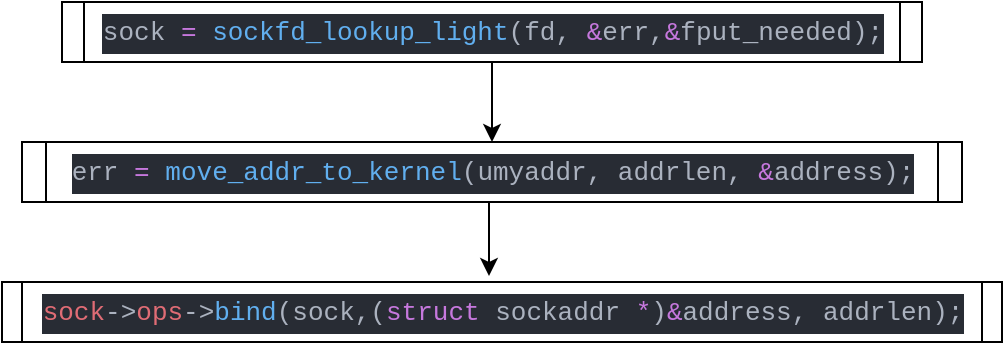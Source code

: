 <mxfile version="13.1.3">
    <diagram id="6hGFLwfOUW9BJ-s0fimq" name="Page-1">
        <mxGraphModel dx="549" dy="785" grid="1" gridSize="10" guides="1" tooltips="1" connect="1" arrows="1" fold="1" page="1" pageScale="1" pageWidth="827" pageHeight="1169" math="0" shadow="0">
            <root>
                <mxCell id="0"/>
                <mxCell id="1" parent="0"/>
                <mxCell id="4" style="edgeStyle=orthogonalEdgeStyle;rounded=0;orthogonalLoop=1;jettySize=auto;html=1;exitX=0.5;exitY=1;exitDx=0;exitDy=0;" edge="1" parent="1" source="2" target="3">
                    <mxGeometry relative="1" as="geometry"/>
                </mxCell>
                <mxCell id="2" value="&lt;div style=&quot;color: rgb(171 , 178 , 191) ; background-color: rgb(40 , 44 , 52) ; font-family: &amp;#34;monaco&amp;#34; , &amp;#34;menlo&amp;#34; , &amp;#34;monaco&amp;#34; , &amp;#34;courier new&amp;#34; , monospace ; font-size: 13px ; line-height: 20px&quot;&gt;sock &lt;span style=&quot;color: #c678dd&quot;&gt;=&lt;/span&gt; &lt;span style=&quot;color: #61afef&quot;&gt;sockfd_lookup_light&lt;/span&gt;(fd, &lt;span style=&quot;color: #c678dd&quot;&gt;&amp;amp;&lt;/span&gt;err,&lt;span style=&quot;color: #c678dd&quot;&gt;&amp;amp;&lt;/span&gt;fput_needed);&lt;/div&gt;" style="shape=process;whiteSpace=wrap;html=1;backgroundOutline=1;size=0.025;" vertex="1" parent="1">
                    <mxGeometry x="80" y="40" width="430" height="30" as="geometry"/>
                </mxCell>
                <mxCell id="6" style="edgeStyle=orthogonalEdgeStyle;rounded=0;orthogonalLoop=1;jettySize=auto;html=1;exitX=0.5;exitY=1;exitDx=0;exitDy=0;entryX=0.487;entryY=-0.1;entryDx=0;entryDy=0;entryPerimeter=0;" edge="1" parent="1" source="3" target="5">
                    <mxGeometry relative="1" as="geometry"/>
                </mxCell>
                <mxCell id="3" value="&lt;div style=&quot;color: rgb(171 , 178 , 191) ; background-color: rgb(40 , 44 , 52) ; font-family: &amp;#34;monaco&amp;#34; , &amp;#34;menlo&amp;#34; , &amp;#34;monaco&amp;#34; , &amp;#34;courier new&amp;#34; , monospace ; font-size: 13px ; line-height: 20px&quot;&gt;&lt;div style=&quot;font-family: &amp;#34;monaco&amp;#34; , &amp;#34;menlo&amp;#34; , &amp;#34;monaco&amp;#34; , &amp;#34;courier new&amp;#34; , monospace ; line-height: 20px&quot;&gt;err &lt;span style=&quot;color: #c678dd&quot;&gt;=&lt;/span&gt; &lt;span style=&quot;color: #61afef&quot;&gt;move_addr_to_kernel&lt;/span&gt;(umyaddr, addrlen, &lt;span style=&quot;color: #c678dd&quot;&gt;&amp;amp;&lt;/span&gt;address);&lt;/div&gt;&lt;/div&gt;" style="shape=process;whiteSpace=wrap;html=1;backgroundOutline=1;size=0.025;" vertex="1" parent="1">
                    <mxGeometry x="60" y="110" width="470" height="30" as="geometry"/>
                </mxCell>
                <mxCell id="5" value="&lt;div style=&quot;color: rgb(171 , 178 , 191) ; background-color: rgb(40 , 44 , 52) ; font-family: &amp;#34;monaco&amp;#34; , &amp;#34;menlo&amp;#34; , &amp;#34;monaco&amp;#34; , &amp;#34;courier new&amp;#34; , monospace ; font-size: 13px ; line-height: 20px&quot;&gt;&lt;div style=&quot;font-family: &amp;#34;monaco&amp;#34; , &amp;#34;menlo&amp;#34; , &amp;#34;monaco&amp;#34; , &amp;#34;courier new&amp;#34; , monospace ; line-height: 20px&quot;&gt;&lt;div style=&quot;font-family: &amp;#34;monaco&amp;#34; , &amp;#34;menlo&amp;#34; , &amp;#34;monaco&amp;#34; , &amp;#34;courier new&amp;#34; , monospace ; line-height: 20px&quot;&gt;&lt;div&gt;&lt;span style=&quot;color: #e06c75&quot;&gt;sock&lt;/span&gt;-&amp;gt;&lt;span style=&quot;color: #e06c75&quot;&gt;ops&lt;/span&gt;-&amp;gt;&lt;span style=&quot;color: #61afef&quot;&gt;bind&lt;/span&gt;(sock,(&lt;span style=&quot;color: rgb(198 , 120 , 221)&quot;&gt;struct&lt;/span&gt; sockaddr &lt;span style=&quot;color: rgb(198 , 120 , 221)&quot;&gt;*&lt;/span&gt;)&lt;span style=&quot;color: rgb(198 , 120 , 221)&quot;&gt;&amp;amp;&lt;/span&gt;address, addrlen);&lt;/div&gt;&lt;/div&gt;&lt;/div&gt;&lt;/div&gt;" style="shape=process;whiteSpace=wrap;html=1;backgroundOutline=1;size=0.019;" vertex="1" parent="1">
                    <mxGeometry x="50" y="180" width="500" height="30" as="geometry"/>
                </mxCell>
            </root>
        </mxGraphModel>
    </diagram>
</mxfile>
